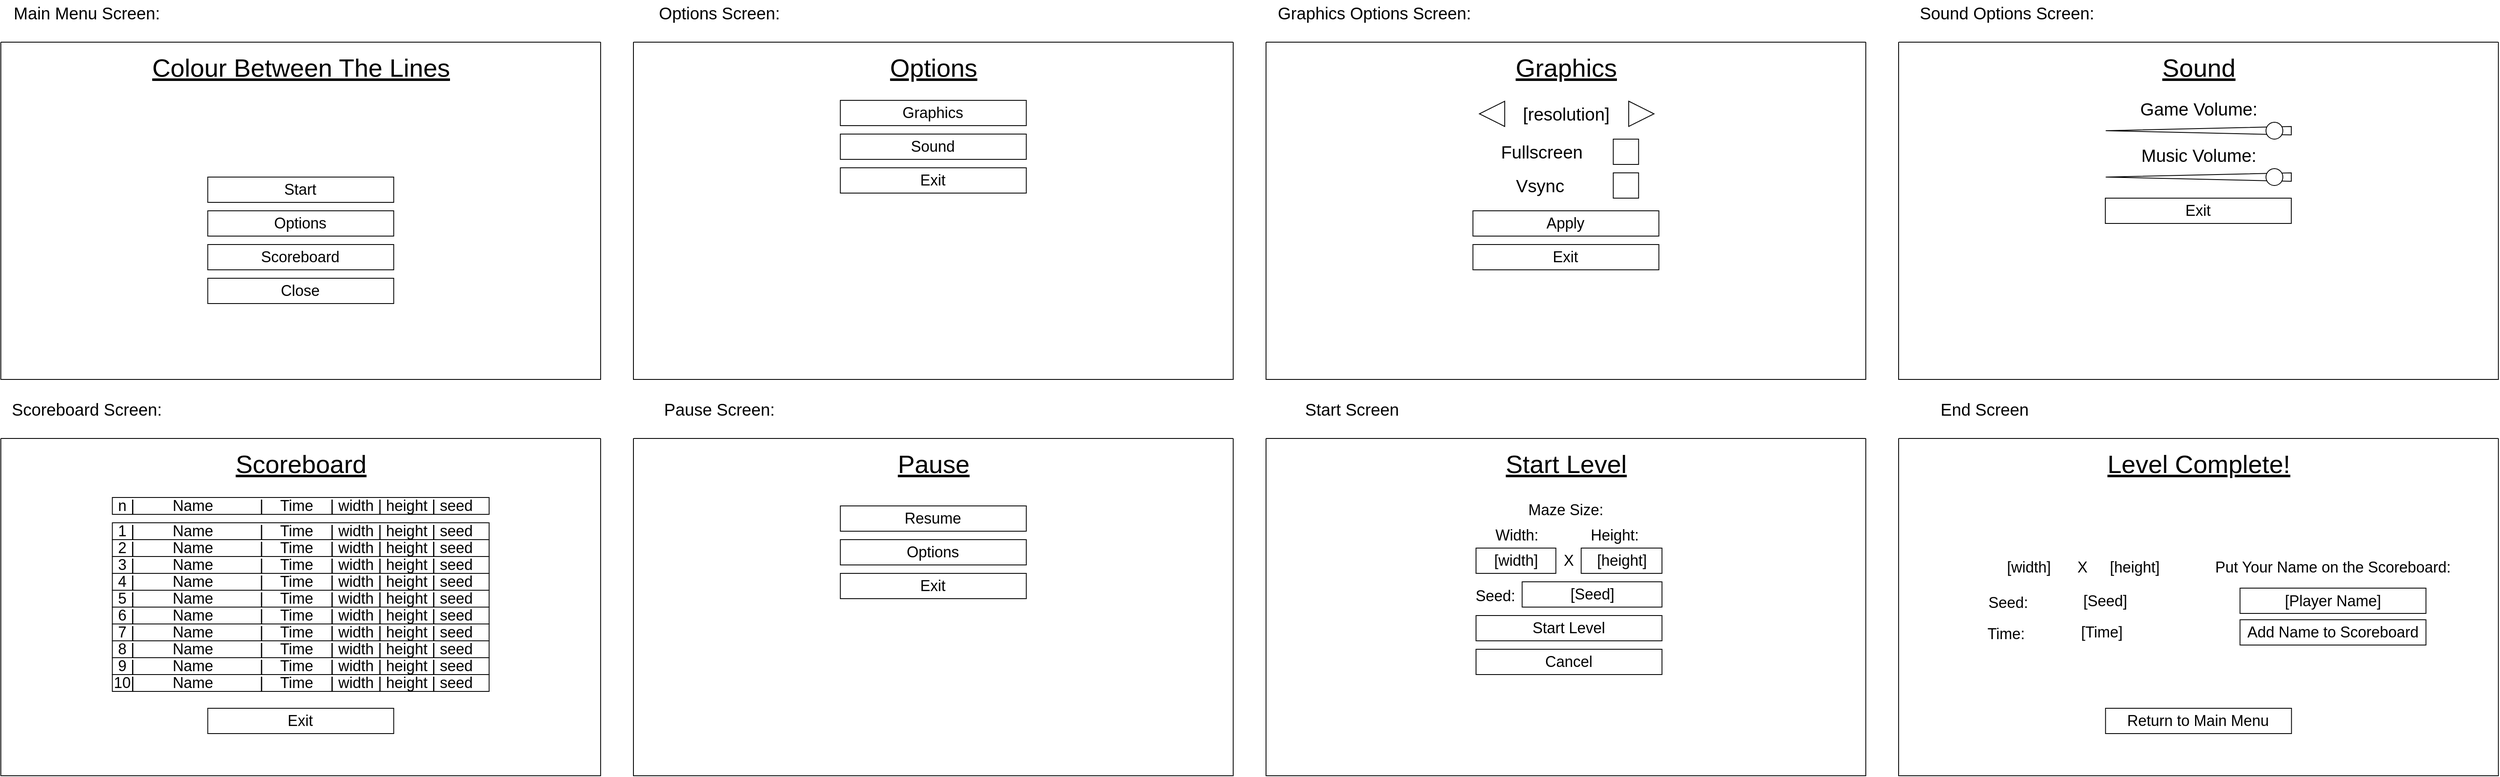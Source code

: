 <mxfile version="16.4.11" type="device"><diagram id="pevNxOGGuopzyuyQcioH" name="Page-1"><mxGraphModel dx="2288" dy="1320" grid="1" gridSize="10" guides="1" tooltips="1" connect="1" arrows="1" fold="1" page="1" pageScale="1" pageWidth="827" pageHeight="1169" math="0" shadow="0"><root><mxCell id="0"/><mxCell id="1" parent="0"/><mxCell id="b4xCd3rrj2Q8uXw5dTW8-3" value="" style="swimlane;startSize=0;fillColor=default;" vertex="1" parent="1"><mxGeometry x="300" y="360" width="711.09" height="400" as="geometry"/></mxCell><mxCell id="b4xCd3rrj2Q8uXw5dTW8-7" value="&lt;font style=&quot;font-size: 30px&quot;&gt;&lt;u&gt;Colour Between The Lines&lt;/u&gt;&lt;/font&gt;" style="text;html=1;strokeColor=none;fillColor=none;align=center;verticalAlign=middle;whiteSpace=wrap;rounded=0;" vertex="1" parent="b4xCd3rrj2Q8uXw5dTW8-3"><mxGeometry x="171.66" y="-30" width="367.77" height="120" as="geometry"/></mxCell><mxCell id="b4xCd3rrj2Q8uXw5dTW8-4" value="&lt;font style=&quot;font-size: 20px&quot;&gt;Main Menu Screen:&lt;/font&gt;" style="text;html=1;strokeColor=none;fillColor=none;align=center;verticalAlign=middle;whiteSpace=wrap;rounded=0;" vertex="1" parent="b4xCd3rrj2Q8uXw5dTW8-3"><mxGeometry x="6.67" y="-50" width="190" height="30" as="geometry"/></mxCell><mxCell id="b4xCd3rrj2Q8uXw5dTW8-127" value="Start" style="rounded=0;whiteSpace=wrap;html=1;fontSize=18;fillColor=default;" vertex="1" parent="b4xCd3rrj2Q8uXw5dTW8-3"><mxGeometry x="245.32" y="160" width="220.46" height="30" as="geometry"/></mxCell><mxCell id="b4xCd3rrj2Q8uXw5dTW8-129" value="Options" style="rounded=0;whiteSpace=wrap;html=1;fontSize=18;fillColor=default;" vertex="1" parent="b4xCd3rrj2Q8uXw5dTW8-3"><mxGeometry x="245.32" y="200" width="220.46" height="30" as="geometry"/></mxCell><mxCell id="b4xCd3rrj2Q8uXw5dTW8-130" value="Scoreboard" style="rounded=0;whiteSpace=wrap;html=1;fontSize=18;fillColor=default;" vertex="1" parent="b4xCd3rrj2Q8uXw5dTW8-3"><mxGeometry x="245.32" y="240" width="220.46" height="30" as="geometry"/></mxCell><mxCell id="b4xCd3rrj2Q8uXw5dTW8-131" value="Close" style="rounded=0;whiteSpace=wrap;html=1;fontSize=18;fillColor=default;" vertex="1" parent="b4xCd3rrj2Q8uXw5dTW8-3"><mxGeometry x="245.32" y="280" width="220.46" height="30" as="geometry"/></mxCell><mxCell id="b4xCd3rrj2Q8uXw5dTW8-22" value="" style="swimlane;startSize=0;fillColor=default;" vertex="1" parent="1"><mxGeometry x="1050" y="360" width="711.09" height="400" as="geometry"><mxRectangle x="1050" y="360" width="50" height="40" as="alternateBounds"/></mxGeometry></mxCell><mxCell id="b4xCd3rrj2Q8uXw5dTW8-23" value="&lt;font style=&quot;font-size: 30px&quot;&gt;&lt;u&gt;Options&lt;/u&gt;&lt;/font&gt;" style="text;html=1;strokeColor=none;fillColor=none;align=center;verticalAlign=middle;whiteSpace=wrap;rounded=0;" vertex="1" parent="b4xCd3rrj2Q8uXw5dTW8-22"><mxGeometry x="171.66" y="-30" width="367.77" height="120" as="geometry"/></mxCell><mxCell id="b4xCd3rrj2Q8uXw5dTW8-28" value="&lt;font style=&quot;font-size: 20px&quot;&gt;Options Screen:&lt;/font&gt;" style="text;html=1;strokeColor=none;fillColor=none;align=center;verticalAlign=middle;whiteSpace=wrap;rounded=0;" vertex="1" parent="b4xCd3rrj2Q8uXw5dTW8-22"><mxGeometry x="6.67" y="-50" width="190" height="30" as="geometry"/></mxCell><mxCell id="b4xCd3rrj2Q8uXw5dTW8-137" value="Graphics" style="rounded=0;whiteSpace=wrap;html=1;fontSize=18;fillColor=default;" vertex="1" parent="b4xCd3rrj2Q8uXw5dTW8-22"><mxGeometry x="245.31" y="69" width="220.46" height="30" as="geometry"/></mxCell><mxCell id="b4xCd3rrj2Q8uXw5dTW8-138" value="Sound" style="rounded=0;whiteSpace=wrap;html=1;fontSize=18;fillColor=default;" vertex="1" parent="b4xCd3rrj2Q8uXw5dTW8-22"><mxGeometry x="245.31" y="109" width="220.46" height="30" as="geometry"/></mxCell><mxCell id="b4xCd3rrj2Q8uXw5dTW8-139" value="Exit" style="rounded=0;whiteSpace=wrap;html=1;fontSize=18;fillColor=default;" vertex="1" parent="b4xCd3rrj2Q8uXw5dTW8-22"><mxGeometry x="245.31" y="149" width="220.46" height="30" as="geometry"/></mxCell><mxCell id="b4xCd3rrj2Q8uXw5dTW8-29" value="" style="swimlane;startSize=0;fillColor=default;" vertex="1" parent="1"><mxGeometry x="1800" y="360" width="711.09" height="400" as="geometry"/></mxCell><mxCell id="b4xCd3rrj2Q8uXw5dTW8-30" value="&lt;font style=&quot;font-size: 30px&quot;&gt;&lt;u&gt;Graphics&lt;/u&gt;&lt;/font&gt;" style="text;html=1;strokeColor=none;fillColor=none;align=center;verticalAlign=middle;whiteSpace=wrap;rounded=0;" vertex="1" parent="b4xCd3rrj2Q8uXw5dTW8-29"><mxGeometry x="171.66" y="-30" width="367.77" height="120" as="geometry"/></mxCell><mxCell id="b4xCd3rrj2Q8uXw5dTW8-34" value="&lt;span style=&quot;font-size: 20px&quot;&gt;Graphics Options Screen:&lt;/span&gt;" style="text;html=1;strokeColor=none;fillColor=none;align=center;verticalAlign=middle;whiteSpace=wrap;rounded=0;" vertex="1" parent="b4xCd3rrj2Q8uXw5dTW8-29"><mxGeometry x="6.67" y="-50" width="243.33" height="30" as="geometry"/></mxCell><mxCell id="b4xCd3rrj2Q8uXw5dTW8-38" value="" style="whiteSpace=wrap;html=1;aspect=fixed;fontSize=21;fillColor=default;" vertex="1" parent="b4xCd3rrj2Q8uXw5dTW8-29"><mxGeometry x="411.7" y="115" width="30" height="30" as="geometry"/></mxCell><mxCell id="b4xCd3rrj2Q8uXw5dTW8-39" value="Fullscreen" style="text;html=1;strokeColor=none;fillColor=none;align=center;verticalAlign=middle;whiteSpace=wrap;rounded=0;fontSize=21;" vertex="1" parent="b4xCd3rrj2Q8uXw5dTW8-29"><mxGeometry x="261.7" y="115" width="130" height="30" as="geometry"/></mxCell><mxCell id="b4xCd3rrj2Q8uXw5dTW8-40" value="" style="whiteSpace=wrap;html=1;aspect=fixed;fontSize=21;fillColor=default;" vertex="1" parent="b4xCd3rrj2Q8uXw5dTW8-29"><mxGeometry x="411.7" y="155" width="30" height="30" as="geometry"/></mxCell><mxCell id="b4xCd3rrj2Q8uXw5dTW8-41" value="Vsync" style="text;html=1;strokeColor=none;fillColor=none;align=center;verticalAlign=middle;whiteSpace=wrap;rounded=0;fontSize=21;" vertex="1" parent="b4xCd3rrj2Q8uXw5dTW8-29"><mxGeometry x="260.01" y="155" width="130" height="30" as="geometry"/></mxCell><mxCell id="b4xCd3rrj2Q8uXw5dTW8-43" value="[resolution]" style="text;html=1;strokeColor=none;fillColor=none;align=center;verticalAlign=middle;whiteSpace=wrap;rounded=0;fontSize=21;" vertex="1" parent="b4xCd3rrj2Q8uXw5dTW8-29"><mxGeometry x="302.78" y="70" width="105.54" height="30" as="geometry"/></mxCell><mxCell id="b4xCd3rrj2Q8uXw5dTW8-44" value="" style="triangle;whiteSpace=wrap;html=1;fontSize=21;fillColor=default;" vertex="1" parent="b4xCd3rrj2Q8uXw5dTW8-29"><mxGeometry x="430.01" y="70" width="30" height="30" as="geometry"/></mxCell><mxCell id="b4xCd3rrj2Q8uXw5dTW8-45" value="" style="triangle;whiteSpace=wrap;html=1;fontSize=21;fillColor=default;rotation=-180;" vertex="1" parent="b4xCd3rrj2Q8uXw5dTW8-29"><mxGeometry x="253.01" y="70" width="30" height="30" as="geometry"/></mxCell><mxCell id="b4xCd3rrj2Q8uXw5dTW8-140" value="Apply" style="rounded=0;whiteSpace=wrap;html=1;fontSize=18;fillColor=default;" vertex="1" parent="b4xCd3rrj2Q8uXw5dTW8-29"><mxGeometry x="245.31" y="200" width="220.46" height="30" as="geometry"/></mxCell><mxCell id="b4xCd3rrj2Q8uXw5dTW8-141" value="Exit" style="rounded=0;whiteSpace=wrap;html=1;fontSize=18;fillColor=default;" vertex="1" parent="b4xCd3rrj2Q8uXw5dTW8-29"><mxGeometry x="245.31" y="240" width="220.46" height="30" as="geometry"/></mxCell><mxCell id="b4xCd3rrj2Q8uXw5dTW8-60" value="" style="swimlane;startSize=0;fillColor=default;" vertex="1" parent="1"><mxGeometry x="2550" y="360" width="711.09" height="400" as="geometry"/></mxCell><mxCell id="b4xCd3rrj2Q8uXw5dTW8-61" value="&lt;font style=&quot;font-size: 30px&quot;&gt;&lt;u&gt;Sound&lt;/u&gt;&lt;/font&gt;" style="text;html=1;strokeColor=none;fillColor=none;align=center;verticalAlign=middle;whiteSpace=wrap;rounded=0;" vertex="1" parent="b4xCd3rrj2Q8uXw5dTW8-60"><mxGeometry x="171.66" y="-30" width="367.77" height="120" as="geometry"/></mxCell><mxCell id="b4xCd3rrj2Q8uXw5dTW8-63" value="&lt;span style=&quot;font-size: 20px&quot;&gt;Sound Options Screen:&lt;/span&gt;" style="text;html=1;strokeColor=none;fillColor=none;align=center;verticalAlign=middle;whiteSpace=wrap;rounded=0;" vertex="1" parent="b4xCd3rrj2Q8uXw5dTW8-60"><mxGeometry x="6.67" y="-50" width="243.33" height="30" as="geometry"/></mxCell><mxCell id="b4xCd3rrj2Q8uXw5dTW8-76" value="" style="triangle;whiteSpace=wrap;html=1;fontSize=21;fillColor=default;rotation=-180;" vertex="1" parent="b4xCd3rrj2Q8uXw5dTW8-60"><mxGeometry x="245.55" y="100" width="220" height="10" as="geometry"/></mxCell><mxCell id="b4xCd3rrj2Q8uXw5dTW8-77" value="" style="ellipse;whiteSpace=wrap;html=1;aspect=fixed;fontSize=21;fillColor=default;" vertex="1" parent="b4xCd3rrj2Q8uXw5dTW8-60"><mxGeometry x="435.55" y="95" width="20" height="20" as="geometry"/></mxCell><mxCell id="b4xCd3rrj2Q8uXw5dTW8-78" value="Game Volume:" style="text;html=1;strokeColor=none;fillColor=none;align=center;verticalAlign=middle;whiteSpace=wrap;rounded=0;fontSize=21;" vertex="1" parent="b4xCd3rrj2Q8uXw5dTW8-60"><mxGeometry x="255.55" y="64" width="200" height="30" as="geometry"/></mxCell><mxCell id="b4xCd3rrj2Q8uXw5dTW8-160" value="Exit" style="rounded=0;whiteSpace=wrap;html=1;fontSize=18;fillColor=default;" vertex="1" parent="b4xCd3rrj2Q8uXw5dTW8-60"><mxGeometry x="245.09" y="185" width="220.46" height="30" as="geometry"/></mxCell><mxCell id="b4xCd3rrj2Q8uXw5dTW8-79" value="" style="triangle;whiteSpace=wrap;html=1;fontSize=21;fillColor=default;rotation=-180;" vertex="1" parent="1"><mxGeometry x="2795.55" y="515" width="220" height="10" as="geometry"/></mxCell><mxCell id="b4xCd3rrj2Q8uXw5dTW8-80" value="" style="ellipse;whiteSpace=wrap;html=1;aspect=fixed;fontSize=21;fillColor=default;" vertex="1" parent="1"><mxGeometry x="2985.55" y="510" width="20" height="20" as="geometry"/></mxCell><mxCell id="b4xCd3rrj2Q8uXw5dTW8-81" value="Music Volume:" style="text;html=1;strokeColor=none;fillColor=none;align=center;verticalAlign=middle;whiteSpace=wrap;rounded=0;fontSize=21;" vertex="1" parent="1"><mxGeometry x="2805.55" y="479" width="200" height="30" as="geometry"/></mxCell><mxCell id="b4xCd3rrj2Q8uXw5dTW8-82" value="" style="swimlane;startSize=0;fillColor=default;" vertex="1" parent="1"><mxGeometry x="300" y="830" width="711.09" height="400" as="geometry"/></mxCell><mxCell id="b4xCd3rrj2Q8uXw5dTW8-83" value="&lt;font style=&quot;font-size: 30px&quot;&gt;&lt;u&gt;Scoreboard&lt;/u&gt;&lt;/font&gt;" style="text;html=1;strokeColor=none;fillColor=none;align=center;verticalAlign=middle;whiteSpace=wrap;rounded=0;" vertex="1" parent="b4xCd3rrj2Q8uXw5dTW8-82"><mxGeometry x="171.66" y="-30" width="367.77" height="120" as="geometry"/></mxCell><mxCell id="b4xCd3rrj2Q8uXw5dTW8-88" value="&lt;font style=&quot;font-size: 20px&quot;&gt;Scoreboard Screen:&lt;/font&gt;" style="text;html=1;strokeColor=none;fillColor=none;align=center;verticalAlign=middle;whiteSpace=wrap;rounded=0;" vertex="1" parent="b4xCd3rrj2Q8uXw5dTW8-82"><mxGeometry x="6.67" y="-50" width="190" height="30" as="geometry"/></mxCell><mxCell id="b4xCd3rrj2Q8uXw5dTW8-101" value="&amp;nbsp;n |&amp;nbsp; &amp;nbsp; &amp;nbsp; &amp;nbsp; &amp;nbsp;Name&amp;nbsp; &amp;nbsp; &amp;nbsp; &amp;nbsp; &amp;nbsp; &amp;nbsp;|&amp;nbsp; &amp;nbsp; Time&amp;nbsp; &amp;nbsp; | width | height | seed&amp;nbsp;" style="rounded=0;whiteSpace=wrap;html=1;fontSize=18;fillColor=default;align=left;" vertex="1" parent="b4xCd3rrj2Q8uXw5dTW8-82"><mxGeometry x="132.2" y="70" width="446.69" height="20" as="geometry"/></mxCell><mxCell id="b4xCd3rrj2Q8uXw5dTW8-107" value="&amp;nbsp;1 |&amp;nbsp; &amp;nbsp; &amp;nbsp; &amp;nbsp; &amp;nbsp;Name&amp;nbsp; &amp;nbsp; &amp;nbsp; &amp;nbsp; &amp;nbsp; &amp;nbsp;|&amp;nbsp; &amp;nbsp; Time&amp;nbsp; &amp;nbsp; | width | height | seed&amp;nbsp;" style="rounded=0;whiteSpace=wrap;html=1;fontSize=18;fillColor=default;align=left;" vertex="1" parent="b4xCd3rrj2Q8uXw5dTW8-82"><mxGeometry x="132.2" y="100" width="446.69" height="20" as="geometry"/></mxCell><mxCell id="b4xCd3rrj2Q8uXw5dTW8-114" value="&amp;nbsp;2 |&amp;nbsp; &amp;nbsp; &amp;nbsp; &amp;nbsp; &amp;nbsp;Name&amp;nbsp; &amp;nbsp; &amp;nbsp; &amp;nbsp; &amp;nbsp; &amp;nbsp;|&amp;nbsp; &amp;nbsp; Time&amp;nbsp; &amp;nbsp; | width | height | seed&amp;nbsp;" style="rounded=0;whiteSpace=wrap;html=1;fontSize=18;fillColor=default;align=left;" vertex="1" parent="b4xCd3rrj2Q8uXw5dTW8-82"><mxGeometry x="132.2" y="120" width="446.69" height="20" as="geometry"/></mxCell><mxCell id="b4xCd3rrj2Q8uXw5dTW8-115" value="&amp;nbsp;3 |&amp;nbsp; &amp;nbsp; &amp;nbsp; &amp;nbsp; &amp;nbsp;Name&amp;nbsp; &amp;nbsp; &amp;nbsp; &amp;nbsp; &amp;nbsp; &amp;nbsp;|&amp;nbsp; &amp;nbsp; Time&amp;nbsp; &amp;nbsp; | width | height | seed&amp;nbsp;" style="rounded=0;whiteSpace=wrap;html=1;fontSize=18;fillColor=default;align=left;" vertex="1" parent="b4xCd3rrj2Q8uXw5dTW8-82"><mxGeometry x="132.2" y="140" width="446.69" height="20" as="geometry"/></mxCell><mxCell id="b4xCd3rrj2Q8uXw5dTW8-116" value="&amp;nbsp;4 |&amp;nbsp; &amp;nbsp; &amp;nbsp; &amp;nbsp; &amp;nbsp;Name&amp;nbsp; &amp;nbsp; &amp;nbsp; &amp;nbsp; &amp;nbsp; &amp;nbsp;|&amp;nbsp; &amp;nbsp; Time&amp;nbsp; &amp;nbsp; | width | height | seed&amp;nbsp;" style="rounded=0;whiteSpace=wrap;html=1;fontSize=18;fillColor=default;align=left;" vertex="1" parent="b4xCd3rrj2Q8uXw5dTW8-82"><mxGeometry x="132.2" y="160" width="446.69" height="20" as="geometry"/></mxCell><mxCell id="b4xCd3rrj2Q8uXw5dTW8-117" value="&amp;nbsp;5 |&amp;nbsp; &amp;nbsp; &amp;nbsp; &amp;nbsp; &amp;nbsp;Name&amp;nbsp; &amp;nbsp; &amp;nbsp; &amp;nbsp; &amp;nbsp; &amp;nbsp;|&amp;nbsp; &amp;nbsp; Time&amp;nbsp; &amp;nbsp; | width | height | seed&amp;nbsp;" style="rounded=0;whiteSpace=wrap;html=1;fontSize=18;fillColor=default;align=left;" vertex="1" parent="b4xCd3rrj2Q8uXw5dTW8-82"><mxGeometry x="132.2" y="180" width="446.69" height="20" as="geometry"/></mxCell><mxCell id="b4xCd3rrj2Q8uXw5dTW8-118" value="&amp;nbsp;6 |&amp;nbsp; &amp;nbsp; &amp;nbsp; &amp;nbsp; &amp;nbsp;Name&amp;nbsp; &amp;nbsp; &amp;nbsp; &amp;nbsp; &amp;nbsp; &amp;nbsp;|&amp;nbsp; &amp;nbsp; Time&amp;nbsp; &amp;nbsp; | width | height | seed&amp;nbsp;" style="rounded=0;whiteSpace=wrap;html=1;fontSize=18;fillColor=default;align=left;" vertex="1" parent="b4xCd3rrj2Q8uXw5dTW8-82"><mxGeometry x="132.19" y="200" width="446.69" height="20" as="geometry"/></mxCell><mxCell id="b4xCd3rrj2Q8uXw5dTW8-119" value="&amp;nbsp;7 |&amp;nbsp; &amp;nbsp; &amp;nbsp; &amp;nbsp; &amp;nbsp;Name&amp;nbsp; &amp;nbsp; &amp;nbsp; &amp;nbsp; &amp;nbsp; &amp;nbsp;|&amp;nbsp; &amp;nbsp; Time&amp;nbsp; &amp;nbsp; | width | height | seed&amp;nbsp;" style="rounded=0;whiteSpace=wrap;html=1;fontSize=18;fillColor=default;align=left;" vertex="1" parent="b4xCd3rrj2Q8uXw5dTW8-82"><mxGeometry x="132.19" y="220" width="446.69" height="20" as="geometry"/></mxCell><mxCell id="b4xCd3rrj2Q8uXw5dTW8-120" value="&amp;nbsp;8 |&amp;nbsp; &amp;nbsp; &amp;nbsp; &amp;nbsp; &amp;nbsp;Name&amp;nbsp; &amp;nbsp; &amp;nbsp; &amp;nbsp; &amp;nbsp; &amp;nbsp;|&amp;nbsp; &amp;nbsp; Time&amp;nbsp; &amp;nbsp; | width | height | seed&amp;nbsp;" style="rounded=0;whiteSpace=wrap;html=1;fontSize=18;fillColor=default;align=left;" vertex="1" parent="b4xCd3rrj2Q8uXw5dTW8-82"><mxGeometry x="132.19" y="240" width="446.69" height="20" as="geometry"/></mxCell><mxCell id="b4xCd3rrj2Q8uXw5dTW8-121" value="&amp;nbsp;9 |&amp;nbsp; &amp;nbsp; &amp;nbsp; &amp;nbsp; &amp;nbsp;Name&amp;nbsp; &amp;nbsp; &amp;nbsp; &amp;nbsp; &amp;nbsp; &amp;nbsp;|&amp;nbsp; &amp;nbsp; Time&amp;nbsp; &amp;nbsp; | width | height | seed&amp;nbsp;" style="rounded=0;whiteSpace=wrap;html=1;fontSize=18;fillColor=default;align=left;" vertex="1" parent="b4xCd3rrj2Q8uXw5dTW8-82"><mxGeometry x="132.19" y="260" width="446.69" height="20" as="geometry"/></mxCell><mxCell id="b4xCd3rrj2Q8uXw5dTW8-122" value="10|&amp;nbsp; &amp;nbsp; &amp;nbsp; &amp;nbsp; &amp;nbsp;Name&amp;nbsp; &amp;nbsp; &amp;nbsp; &amp;nbsp; &amp;nbsp; &amp;nbsp;|&amp;nbsp; &amp;nbsp; Time&amp;nbsp; &amp;nbsp; | width | height | seed&amp;nbsp;" style="rounded=0;whiteSpace=wrap;html=1;fontSize=18;fillColor=default;align=left;" vertex="1" parent="b4xCd3rrj2Q8uXw5dTW8-82"><mxGeometry x="132.19" y="280" width="446.69" height="20" as="geometry"/></mxCell><mxCell id="b4xCd3rrj2Q8uXw5dTW8-123" value="Exit" style="rounded=0;whiteSpace=wrap;html=1;fontSize=18;fillColor=default;" vertex="1" parent="b4xCd3rrj2Q8uXw5dTW8-82"><mxGeometry x="245.32" y="320" width="220.46" height="30" as="geometry"/></mxCell><mxCell id="b4xCd3rrj2Q8uXw5dTW8-142" value="" style="swimlane;startSize=0;fillColor=default;" vertex="1" parent="1"><mxGeometry x="1050" y="830" width="711.09" height="400" as="geometry"/></mxCell><mxCell id="b4xCd3rrj2Q8uXw5dTW8-143" value="&lt;span style=&quot;font-size: 30px&quot;&gt;&lt;u&gt;Pause&lt;/u&gt;&lt;/span&gt;" style="text;html=1;strokeColor=none;fillColor=none;align=center;verticalAlign=middle;whiteSpace=wrap;rounded=0;" vertex="1" parent="b4xCd3rrj2Q8uXw5dTW8-142"><mxGeometry x="171.66" y="-30" width="367.77" height="120" as="geometry"/></mxCell><mxCell id="b4xCd3rrj2Q8uXw5dTW8-144" value="&lt;font style=&quot;font-size: 20px&quot;&gt;Pause Screen:&lt;/font&gt;" style="text;html=1;strokeColor=none;fillColor=none;align=center;verticalAlign=middle;whiteSpace=wrap;rounded=0;" vertex="1" parent="b4xCd3rrj2Q8uXw5dTW8-142"><mxGeometry x="6.67" y="-50" width="190" height="30" as="geometry"/></mxCell><mxCell id="b4xCd3rrj2Q8uXw5dTW8-157" value="Resume" style="rounded=0;whiteSpace=wrap;html=1;fontSize=18;fillColor=default;" vertex="1" parent="b4xCd3rrj2Q8uXw5dTW8-142"><mxGeometry x="245.32" y="80" width="220.46" height="30" as="geometry"/></mxCell><mxCell id="b4xCd3rrj2Q8uXw5dTW8-158" value="Options" style="rounded=0;whiteSpace=wrap;html=1;fontSize=18;fillColor=default;" vertex="1" parent="b4xCd3rrj2Q8uXw5dTW8-142"><mxGeometry x="245.32" y="120" width="220.46" height="30" as="geometry"/></mxCell><mxCell id="b4xCd3rrj2Q8uXw5dTW8-159" value="Exit" style="rounded=0;whiteSpace=wrap;html=1;fontSize=18;fillColor=default;" vertex="1" parent="b4xCd3rrj2Q8uXw5dTW8-142"><mxGeometry x="245.32" y="160" width="220.46" height="30" as="geometry"/></mxCell><mxCell id="b4xCd3rrj2Q8uXw5dTW8-161" value="" style="swimlane;startSize=0;fillColor=default;" vertex="1" parent="1"><mxGeometry x="1800" y="830" width="711.09" height="400" as="geometry"/></mxCell><mxCell id="b4xCd3rrj2Q8uXw5dTW8-162" value="&lt;span style=&quot;font-size: 30px&quot;&gt;&lt;u&gt;Start Level&lt;/u&gt;&lt;/span&gt;" style="text;html=1;strokeColor=none;fillColor=none;align=center;verticalAlign=middle;whiteSpace=wrap;rounded=0;" vertex="1" parent="b4xCd3rrj2Q8uXw5dTW8-161"><mxGeometry x="171.66" y="-30" width="367.77" height="120" as="geometry"/></mxCell><mxCell id="b4xCd3rrj2Q8uXw5dTW8-163" value="&lt;span style=&quot;font-size: 20px&quot;&gt;Start Screen&lt;/span&gt;" style="text;html=1;strokeColor=none;fillColor=none;align=center;verticalAlign=middle;whiteSpace=wrap;rounded=0;" vertex="1" parent="b4xCd3rrj2Q8uXw5dTW8-161"><mxGeometry x="6.67" y="-50" width="190" height="30" as="geometry"/></mxCell><mxCell id="b4xCd3rrj2Q8uXw5dTW8-166" value="Cancel" style="rounded=0;whiteSpace=wrap;html=1;fontSize=18;fillColor=default;" vertex="1" parent="b4xCd3rrj2Q8uXw5dTW8-161"><mxGeometry x="248.98" y="250" width="220.46" height="30" as="geometry"/></mxCell><mxCell id="b4xCd3rrj2Q8uXw5dTW8-167" value="Start Level" style="rounded=0;whiteSpace=wrap;html=1;fontSize=18;fillColor=default;" vertex="1" parent="b4xCd3rrj2Q8uXw5dTW8-161"><mxGeometry x="248.98" y="210" width="220.46" height="30" as="geometry"/></mxCell><mxCell id="b4xCd3rrj2Q8uXw5dTW8-168" value="[Seed]" style="rounded=0;whiteSpace=wrap;html=1;fontSize=18;fillColor=default;" vertex="1" parent="b4xCd3rrj2Q8uXw5dTW8-161"><mxGeometry x="303.66" y="170" width="165.78" height="30" as="geometry"/></mxCell><mxCell id="b4xCd3rrj2Q8uXw5dTW8-172" value="&lt;font style=&quot;font-size: 18px&quot;&gt;Seed:&lt;/font&gt;" style="text;html=1;strokeColor=none;fillColor=none;align=center;verticalAlign=middle;whiteSpace=wrap;rounded=0;fontSize=21;" vertex="1" parent="b4xCd3rrj2Q8uXw5dTW8-161"><mxGeometry x="241.66" y="170" width="60" height="30" as="geometry"/></mxCell><mxCell id="b4xCd3rrj2Q8uXw5dTW8-174" value="Maze Size:" style="text;html=1;strokeColor=none;fillColor=none;align=center;verticalAlign=middle;whiteSpace=wrap;rounded=0;fontSize=18;" vertex="1" parent="b4xCd3rrj2Q8uXw5dTW8-161"><mxGeometry x="245.33" y="70" width="220.68" height="30" as="geometry"/></mxCell><mxCell id="b4xCd3rrj2Q8uXw5dTW8-176" value="Width:&lt;span style=&quot;color: rgba(0 , 0 , 0 , 0) ; font-family: monospace ; font-size: 0px&quot;&gt;%3CmxGraphModel%3E%3Croot%3E%3CmxCell%20id%3D%220%22%2F%3E%3CmxCell%20id%3D%221%22%20parent%3D%220%22%2F%3E%3CmxCell%20id%3D%222%22%20value%3D%22maze%20size%3A%22%20style%3D%22text%3Bhtml%3D1%3BstrokeColor%3Dnone%3BfillColor%3Dnone%3Balign%3Dcenter%3BverticalAlign%3Dmiddle%3BwhiteSpace%3Dwrap%3Brounded%3D0%3BfontSize%3D18%3B%22%20vertex%3D%221%22%20parent%3D%221%22%3E%3CmxGeometry%20x%3D%222045.32%22%20y%3D%22930%22%20width%3D%22220.68%22%20height%3D%2230%22%20as%3D%22geometry%22%2F%3E%3C%2FmxCell%3E%3C%2Froot%3E%3C%2FmxGraphModel%3E&lt;/span&gt;" style="text;html=1;strokeColor=none;fillColor=none;align=center;verticalAlign=middle;whiteSpace=wrap;rounded=0;fontSize=18;" vertex="1" parent="b4xCd3rrj2Q8uXw5dTW8-161"><mxGeometry x="245.33" y="100" width="104.68" height="30" as="geometry"/></mxCell><mxCell id="b4xCd3rrj2Q8uXw5dTW8-177" value="Height:" style="text;html=1;strokeColor=none;fillColor=none;align=center;verticalAlign=middle;whiteSpace=wrap;rounded=0;fontSize=18;" vertex="1" parent="b4xCd3rrj2Q8uXw5dTW8-161"><mxGeometry x="361.33" y="100" width="104.68" height="30" as="geometry"/></mxCell><mxCell id="b4xCd3rrj2Q8uXw5dTW8-179" value="[width]" style="rounded=0;whiteSpace=wrap;html=1;fontSize=18;fillColor=default;" vertex="1" parent="b4xCd3rrj2Q8uXw5dTW8-161"><mxGeometry x="248.97" y="130" width="94.68" height="30" as="geometry"/></mxCell><mxCell id="b4xCd3rrj2Q8uXw5dTW8-180" value="[height]" style="rounded=0;whiteSpace=wrap;html=1;fontSize=18;fillColor=default;" vertex="1" parent="b4xCd3rrj2Q8uXw5dTW8-161"><mxGeometry x="373.65" y="130" width="95.78" height="30" as="geometry"/></mxCell><mxCell id="b4xCd3rrj2Q8uXw5dTW8-181" value="X" style="text;html=1;strokeColor=none;fillColor=none;align=center;verticalAlign=middle;whiteSpace=wrap;rounded=0;fontSize=18;" vertex="1" parent="b4xCd3rrj2Q8uXw5dTW8-161"><mxGeometry x="339.21" y="130" width="40" height="30" as="geometry"/></mxCell><mxCell id="b4xCd3rrj2Q8uXw5dTW8-182" value="" style="swimlane;startSize=0;fillColor=default;" vertex="1" parent="1"><mxGeometry x="2550.01" y="830" width="711.09" height="400" as="geometry"/></mxCell><mxCell id="b4xCd3rrj2Q8uXw5dTW8-183" value="&lt;span style=&quot;font-size: 30px&quot;&gt;&lt;u&gt;Level Complete!&lt;/u&gt;&lt;/span&gt;" style="text;html=1;strokeColor=none;fillColor=none;align=center;verticalAlign=middle;whiteSpace=wrap;rounded=0;" vertex="1" parent="b4xCd3rrj2Q8uXw5dTW8-182"><mxGeometry x="171.66" y="-30" width="367.77" height="120" as="geometry"/></mxCell><mxCell id="b4xCd3rrj2Q8uXw5dTW8-184" value="&lt;span style=&quot;font-size: 20px&quot;&gt;End Screen&lt;/span&gt;" style="text;html=1;strokeColor=none;fillColor=none;align=center;verticalAlign=middle;whiteSpace=wrap;rounded=0;" vertex="1" parent="b4xCd3rrj2Q8uXw5dTW8-182"><mxGeometry x="6.67" y="-50" width="190" height="30" as="geometry"/></mxCell><mxCell id="b4xCd3rrj2Q8uXw5dTW8-185" value="Return to Main Menu" style="rounded=0;whiteSpace=wrap;html=1;fontSize=18;fillColor=default;" vertex="1" parent="b4xCd3rrj2Q8uXw5dTW8-182"><mxGeometry x="245.31" y="320" width="220.46" height="30" as="geometry"/></mxCell><mxCell id="b4xCd3rrj2Q8uXw5dTW8-187" value="[Seed]" style="rounded=0;whiteSpace=wrap;html=1;fontSize=18;fillColor=none;strokeColor=none;" vertex="1" parent="b4xCd3rrj2Q8uXw5dTW8-182"><mxGeometry x="161.99" y="177.5" width="165.78" height="30" as="geometry"/></mxCell><mxCell id="b4xCd3rrj2Q8uXw5dTW8-188" value="&lt;font style=&quot;font-size: 18px&quot;&gt;Seed:&lt;/font&gt;" style="text;html=1;strokeColor=none;fillColor=none;align=center;verticalAlign=middle;whiteSpace=wrap;rounded=0;fontSize=21;" vertex="1" parent="b4xCd3rrj2Q8uXw5dTW8-182"><mxGeometry x="99.99" y="177.5" width="60" height="30" as="geometry"/></mxCell><mxCell id="b4xCd3rrj2Q8uXw5dTW8-192" value="[width]" style="rounded=0;whiteSpace=wrap;html=1;fontSize=18;fillColor=none;strokeColor=none;" vertex="1" parent="b4xCd3rrj2Q8uXw5dTW8-182"><mxGeometry x="107.3" y="137.5" width="94.68" height="30" as="geometry"/></mxCell><mxCell id="b4xCd3rrj2Q8uXw5dTW8-193" value="[height]" style="rounded=0;whiteSpace=wrap;html=1;fontSize=18;fillColor=none;strokeColor=none;" vertex="1" parent="b4xCd3rrj2Q8uXw5dTW8-182"><mxGeometry x="231.98" y="137.5" width="95.78" height="30" as="geometry"/></mxCell><mxCell id="b4xCd3rrj2Q8uXw5dTW8-194" value="X" style="text;html=1;strokeColor=none;fillColor=none;align=center;verticalAlign=middle;whiteSpace=wrap;rounded=0;fontSize=18;" vertex="1" parent="b4xCd3rrj2Q8uXw5dTW8-182"><mxGeometry x="197.54" y="137.5" width="40" height="30" as="geometry"/></mxCell><mxCell id="b4xCd3rrj2Q8uXw5dTW8-195" value="&lt;font style=&quot;font-size: 18px&quot;&gt;Time:&amp;nbsp;&lt;/font&gt;" style="text;html=1;strokeColor=none;fillColor=none;align=center;verticalAlign=middle;whiteSpace=wrap;rounded=0;fontSize=21;" vertex="1" parent="b4xCd3rrj2Q8uXw5dTW8-182"><mxGeometry x="99.99" y="215" width="60" height="30" as="geometry"/></mxCell><mxCell id="b4xCd3rrj2Q8uXw5dTW8-196" value="[Time]" style="rounded=0;whiteSpace=wrap;html=1;fontSize=18;fillColor=none;strokeColor=none;" vertex="1" parent="b4xCd3rrj2Q8uXw5dTW8-182"><mxGeometry x="157.99" y="215" width="165.78" height="30" as="geometry"/></mxCell><mxCell id="b4xCd3rrj2Q8uXw5dTW8-200" value="Put Your Name on the Scoreboard:" style="rounded=0;whiteSpace=wrap;html=1;fontSize=18;fillColor=none;strokeColor=none;" vertex="1" parent="b4xCd3rrj2Q8uXw5dTW8-182"><mxGeometry x="369.99" y="137.5" width="290.01" height="30" as="geometry"/></mxCell><mxCell id="b4xCd3rrj2Q8uXw5dTW8-202" value="[Player Name]" style="rounded=0;whiteSpace=wrap;html=1;fontSize=18;fillColor=default;" vertex="1" parent="b4xCd3rrj2Q8uXw5dTW8-182"><mxGeometry x="404.76" y="177.5" width="220.46" height="30" as="geometry"/></mxCell><mxCell id="b4xCd3rrj2Q8uXw5dTW8-204" value="Add Name to Scoreboard" style="rounded=0;whiteSpace=wrap;html=1;fontSize=18;fillColor=default;" vertex="1" parent="b4xCd3rrj2Q8uXw5dTW8-182"><mxGeometry x="404.76" y="215" width="220.46" height="30" as="geometry"/></mxCell></root></mxGraphModel></diagram></mxfile>